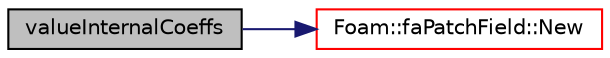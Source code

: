 digraph "valueInternalCoeffs"
{
  bgcolor="transparent";
  edge [fontname="Helvetica",fontsize="10",labelfontname="Helvetica",labelfontsize="10"];
  node [fontname="Helvetica",fontsize="10",shape=record];
  rankdir="LR";
  Node1 [label="valueInternalCoeffs",height=0.2,width=0.4,color="black", fillcolor="grey75", style="filled" fontcolor="black"];
  Node1 -> Node2 [color="midnightblue",fontsize="10",style="solid",fontname="Helvetica"];
  Node2 [label="Foam::faPatchField::New",height=0.2,width=0.4,color="red",URL="$classFoam_1_1faPatchField.html#a3c6ac8d10ef24c2a7087fb141d2480b8",tooltip="Return a pointer to a new patchField created on freestore given. "];
}
